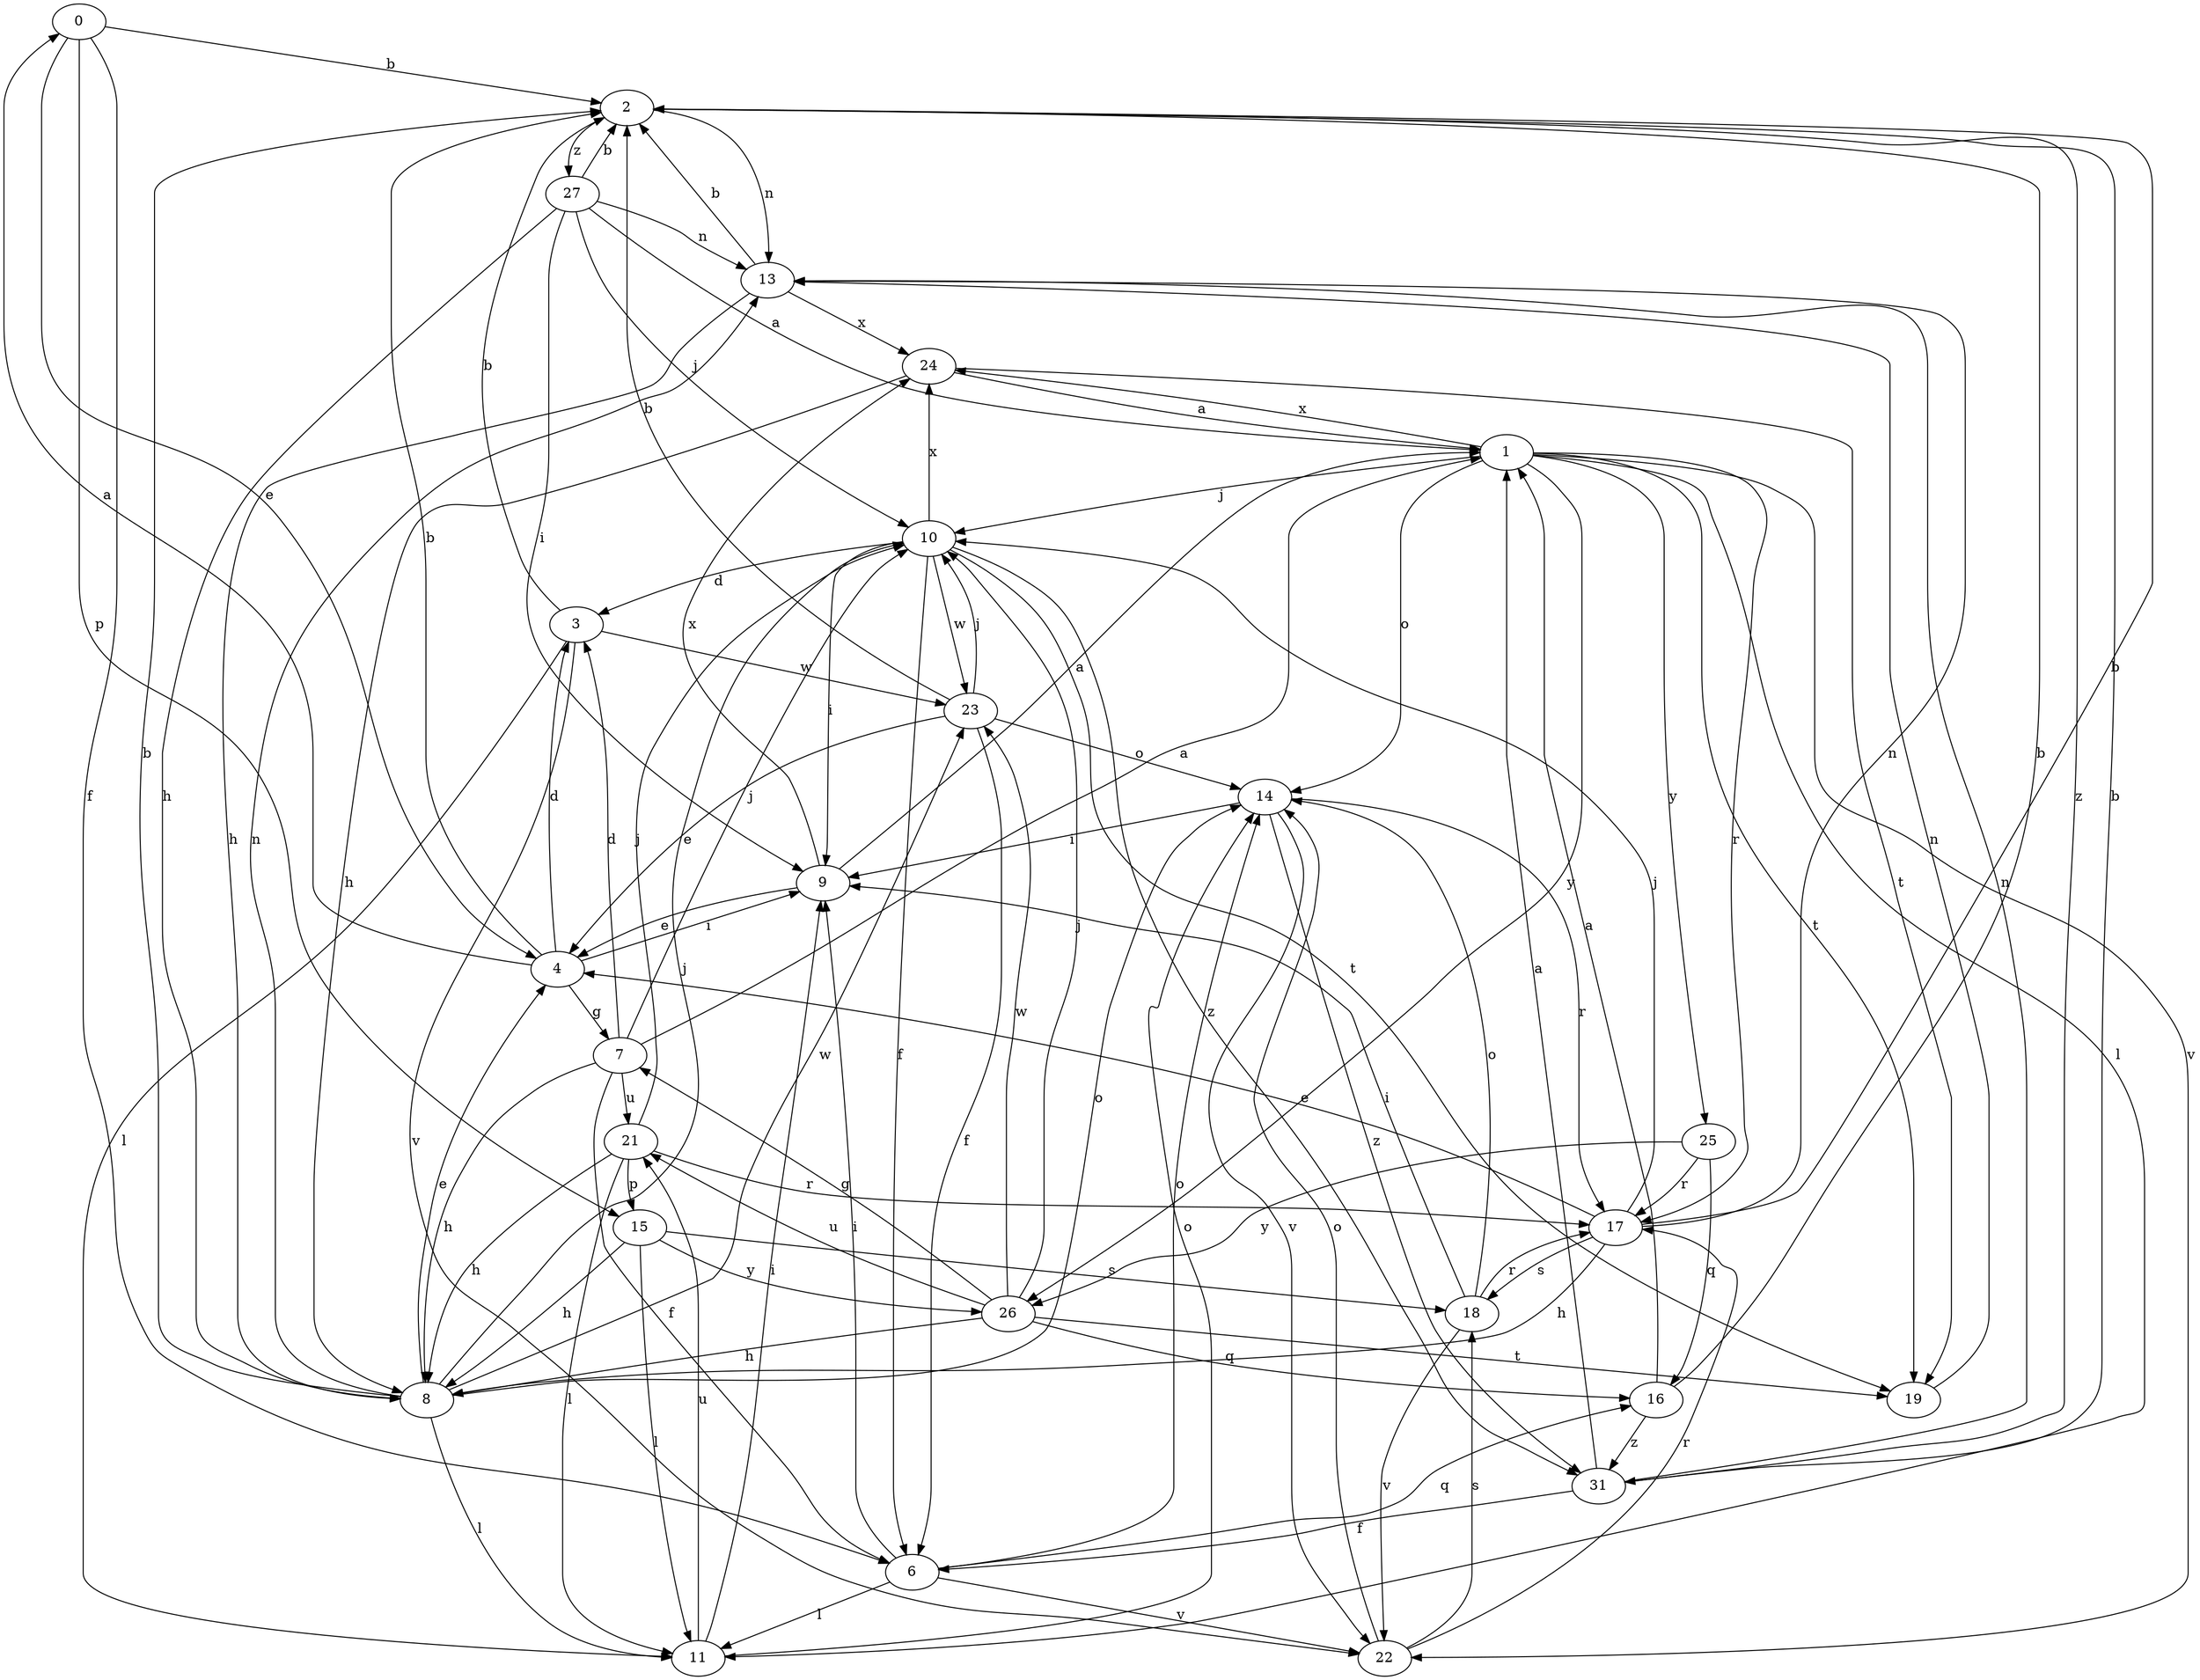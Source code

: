 strict digraph  {
0;
1;
2;
3;
4;
6;
7;
8;
9;
10;
11;
13;
14;
15;
16;
17;
18;
19;
21;
22;
23;
24;
25;
26;
27;
31;
0 -> 2  [label=b];
0 -> 4  [label=e];
0 -> 6  [label=f];
0 -> 15  [label=p];
1 -> 10  [label=j];
1 -> 11  [label=l];
1 -> 14  [label=o];
1 -> 17  [label=r];
1 -> 19  [label=t];
1 -> 22  [label=v];
1 -> 24  [label=x];
1 -> 25  [label=y];
1 -> 26  [label=y];
2 -> 13  [label=n];
2 -> 27  [label=z];
2 -> 31  [label=z];
3 -> 2  [label=b];
3 -> 11  [label=l];
3 -> 22  [label=v];
3 -> 23  [label=w];
4 -> 0  [label=a];
4 -> 2  [label=b];
4 -> 3  [label=d];
4 -> 7  [label=g];
4 -> 9  [label=i];
6 -> 9  [label=i];
6 -> 11  [label=l];
6 -> 14  [label=o];
6 -> 16  [label=q];
6 -> 22  [label=v];
7 -> 1  [label=a];
7 -> 3  [label=d];
7 -> 6  [label=f];
7 -> 8  [label=h];
7 -> 10  [label=j];
7 -> 21  [label=u];
8 -> 2  [label=b];
8 -> 4  [label=e];
8 -> 10  [label=j];
8 -> 11  [label=l];
8 -> 13  [label=n];
8 -> 14  [label=o];
8 -> 23  [label=w];
9 -> 1  [label=a];
9 -> 4  [label=e];
9 -> 24  [label=x];
10 -> 3  [label=d];
10 -> 6  [label=f];
10 -> 9  [label=i];
10 -> 19  [label=t];
10 -> 23  [label=w];
10 -> 24  [label=x];
10 -> 31  [label=z];
11 -> 9  [label=i];
11 -> 14  [label=o];
11 -> 21  [label=u];
13 -> 2  [label=b];
13 -> 8  [label=h];
13 -> 24  [label=x];
14 -> 9  [label=i];
14 -> 17  [label=r];
14 -> 22  [label=v];
14 -> 31  [label=z];
15 -> 8  [label=h];
15 -> 11  [label=l];
15 -> 18  [label=s];
15 -> 26  [label=y];
16 -> 1  [label=a];
16 -> 2  [label=b];
16 -> 31  [label=z];
17 -> 2  [label=b];
17 -> 4  [label=e];
17 -> 8  [label=h];
17 -> 10  [label=j];
17 -> 13  [label=n];
17 -> 18  [label=s];
18 -> 9  [label=i];
18 -> 14  [label=o];
18 -> 17  [label=r];
18 -> 22  [label=v];
19 -> 13  [label=n];
21 -> 8  [label=h];
21 -> 10  [label=j];
21 -> 11  [label=l];
21 -> 15  [label=p];
21 -> 17  [label=r];
22 -> 14  [label=o];
22 -> 17  [label=r];
22 -> 18  [label=s];
23 -> 2  [label=b];
23 -> 4  [label=e];
23 -> 6  [label=f];
23 -> 10  [label=j];
23 -> 14  [label=o];
24 -> 1  [label=a];
24 -> 8  [label=h];
24 -> 19  [label=t];
25 -> 16  [label=q];
25 -> 17  [label=r];
25 -> 26  [label=y];
26 -> 7  [label=g];
26 -> 8  [label=h];
26 -> 10  [label=j];
26 -> 16  [label=q];
26 -> 19  [label=t];
26 -> 21  [label=u];
26 -> 23  [label=w];
27 -> 1  [label=a];
27 -> 2  [label=b];
27 -> 8  [label=h];
27 -> 9  [label=i];
27 -> 10  [label=j];
27 -> 13  [label=n];
31 -> 1  [label=a];
31 -> 2  [label=b];
31 -> 6  [label=f];
31 -> 13  [label=n];
}
